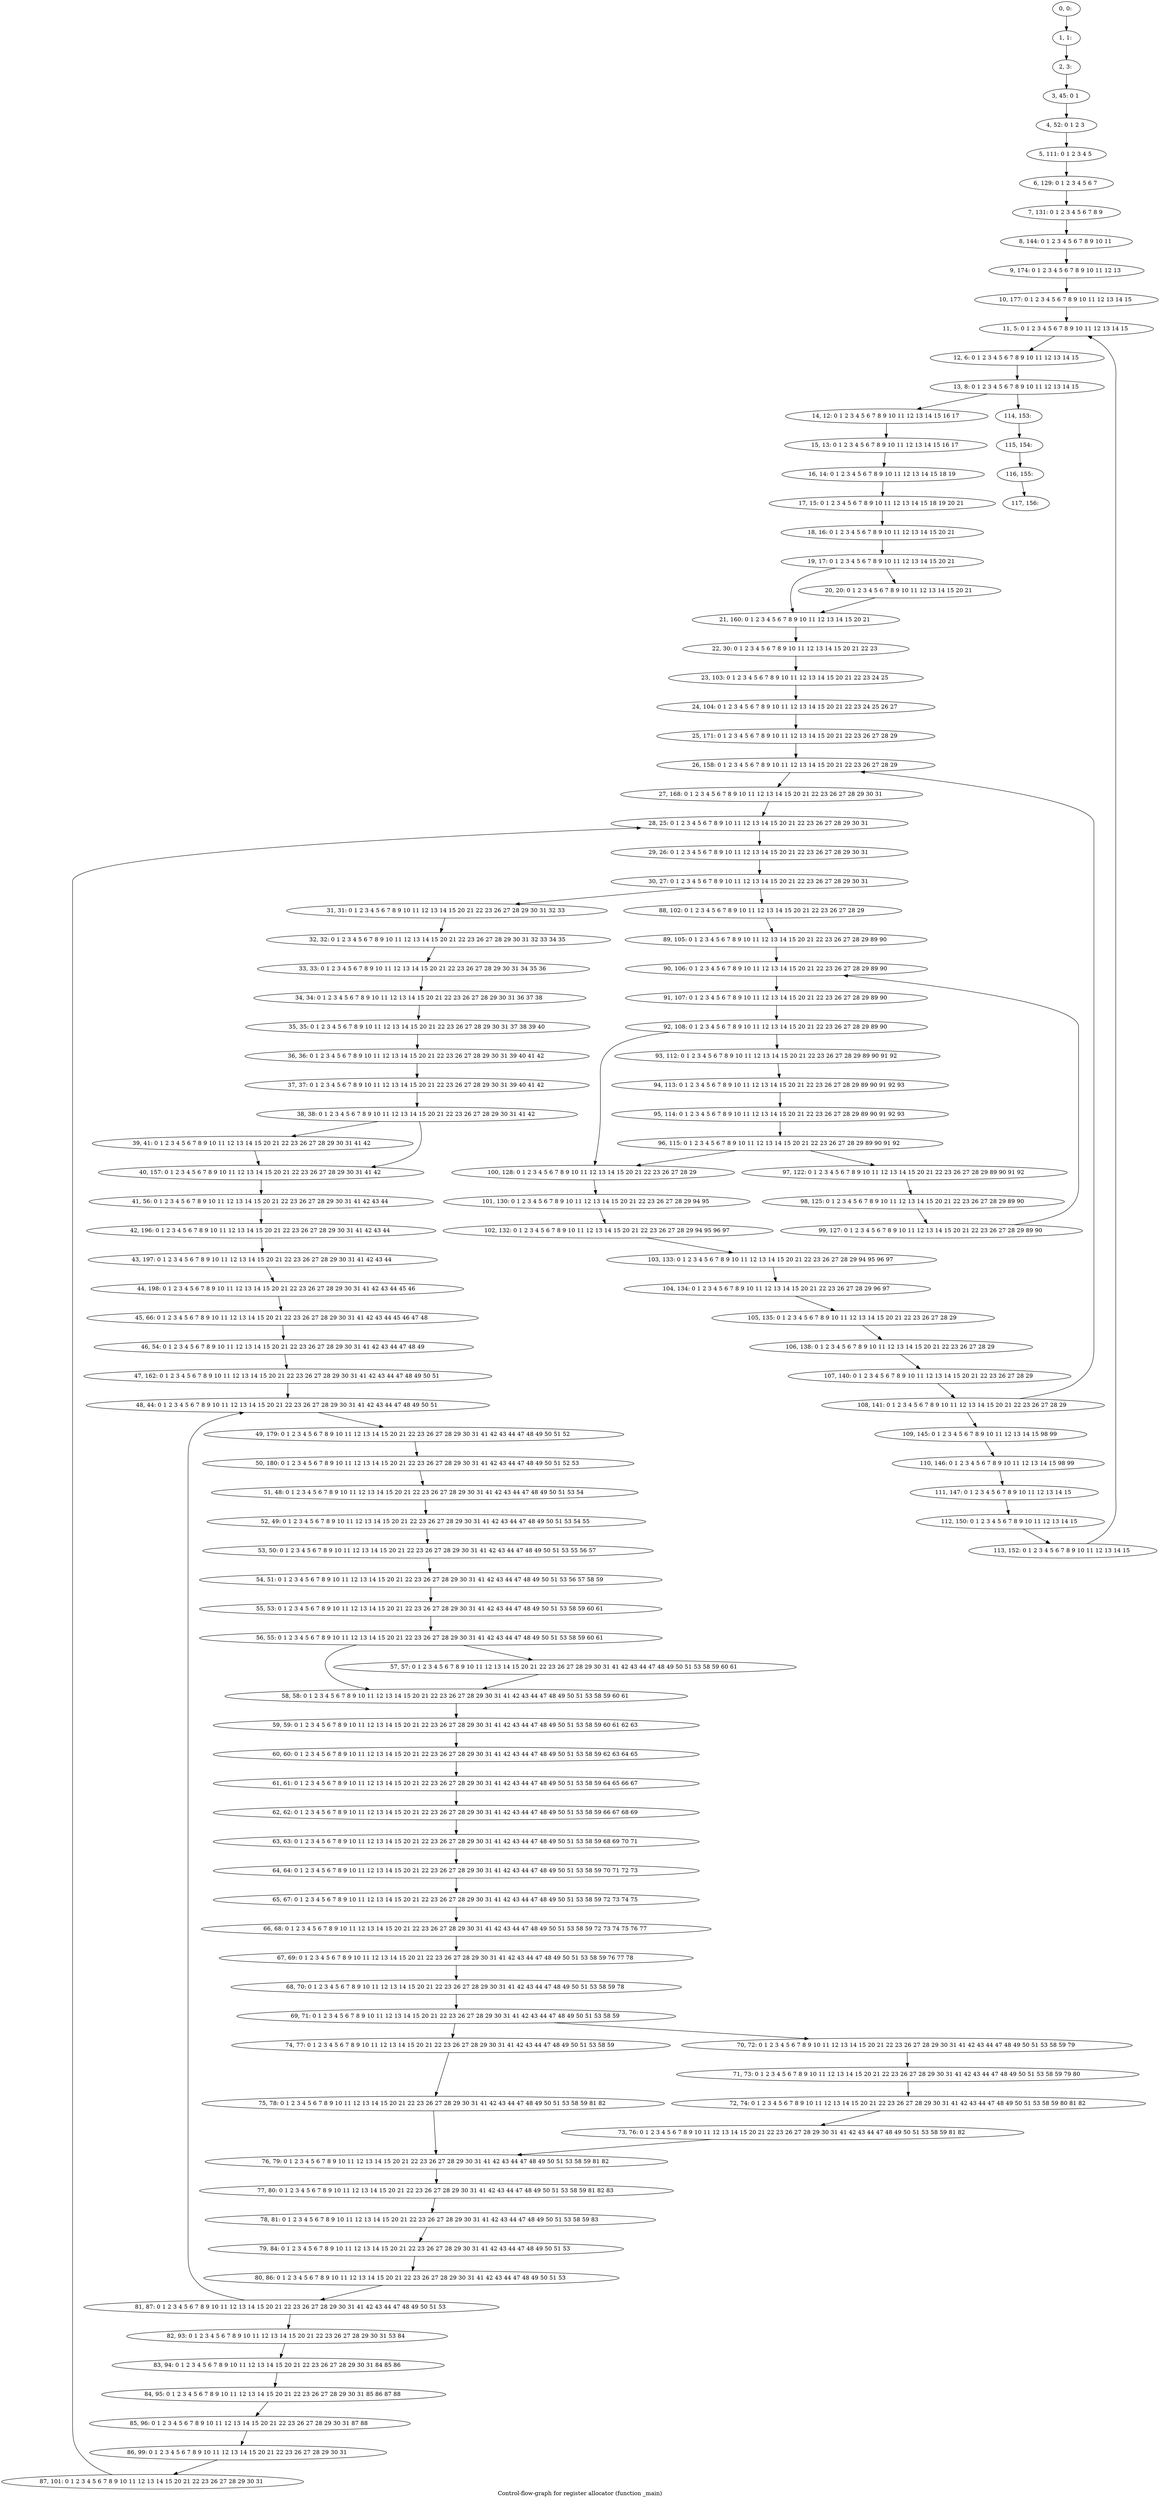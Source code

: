digraph G {
graph [label="Control-flow-graph for register allocator (function _main)"]
0[label="0, 0: "];
1[label="1, 1: "];
2[label="2, 3: "];
3[label="3, 45: 0 1 "];
4[label="4, 52: 0 1 2 3 "];
5[label="5, 111: 0 1 2 3 4 5 "];
6[label="6, 129: 0 1 2 3 4 5 6 7 "];
7[label="7, 131: 0 1 2 3 4 5 6 7 8 9 "];
8[label="8, 144: 0 1 2 3 4 5 6 7 8 9 10 11 "];
9[label="9, 174: 0 1 2 3 4 5 6 7 8 9 10 11 12 13 "];
10[label="10, 177: 0 1 2 3 4 5 6 7 8 9 10 11 12 13 14 15 "];
11[label="11, 5: 0 1 2 3 4 5 6 7 8 9 10 11 12 13 14 15 "];
12[label="12, 6: 0 1 2 3 4 5 6 7 8 9 10 11 12 13 14 15 "];
13[label="13, 8: 0 1 2 3 4 5 6 7 8 9 10 11 12 13 14 15 "];
14[label="14, 12: 0 1 2 3 4 5 6 7 8 9 10 11 12 13 14 15 16 17 "];
15[label="15, 13: 0 1 2 3 4 5 6 7 8 9 10 11 12 13 14 15 16 17 "];
16[label="16, 14: 0 1 2 3 4 5 6 7 8 9 10 11 12 13 14 15 18 19 "];
17[label="17, 15: 0 1 2 3 4 5 6 7 8 9 10 11 12 13 14 15 18 19 20 21 "];
18[label="18, 16: 0 1 2 3 4 5 6 7 8 9 10 11 12 13 14 15 20 21 "];
19[label="19, 17: 0 1 2 3 4 5 6 7 8 9 10 11 12 13 14 15 20 21 "];
20[label="20, 20: 0 1 2 3 4 5 6 7 8 9 10 11 12 13 14 15 20 21 "];
21[label="21, 160: 0 1 2 3 4 5 6 7 8 9 10 11 12 13 14 15 20 21 "];
22[label="22, 30: 0 1 2 3 4 5 6 7 8 9 10 11 12 13 14 15 20 21 22 23 "];
23[label="23, 103: 0 1 2 3 4 5 6 7 8 9 10 11 12 13 14 15 20 21 22 23 24 25 "];
24[label="24, 104: 0 1 2 3 4 5 6 7 8 9 10 11 12 13 14 15 20 21 22 23 24 25 26 27 "];
25[label="25, 171: 0 1 2 3 4 5 6 7 8 9 10 11 12 13 14 15 20 21 22 23 26 27 28 29 "];
26[label="26, 158: 0 1 2 3 4 5 6 7 8 9 10 11 12 13 14 15 20 21 22 23 26 27 28 29 "];
27[label="27, 168: 0 1 2 3 4 5 6 7 8 9 10 11 12 13 14 15 20 21 22 23 26 27 28 29 30 31 "];
28[label="28, 25: 0 1 2 3 4 5 6 7 8 9 10 11 12 13 14 15 20 21 22 23 26 27 28 29 30 31 "];
29[label="29, 26: 0 1 2 3 4 5 6 7 8 9 10 11 12 13 14 15 20 21 22 23 26 27 28 29 30 31 "];
30[label="30, 27: 0 1 2 3 4 5 6 7 8 9 10 11 12 13 14 15 20 21 22 23 26 27 28 29 30 31 "];
31[label="31, 31: 0 1 2 3 4 5 6 7 8 9 10 11 12 13 14 15 20 21 22 23 26 27 28 29 30 31 32 33 "];
32[label="32, 32: 0 1 2 3 4 5 6 7 8 9 10 11 12 13 14 15 20 21 22 23 26 27 28 29 30 31 32 33 34 35 "];
33[label="33, 33: 0 1 2 3 4 5 6 7 8 9 10 11 12 13 14 15 20 21 22 23 26 27 28 29 30 31 34 35 36 "];
34[label="34, 34: 0 1 2 3 4 5 6 7 8 9 10 11 12 13 14 15 20 21 22 23 26 27 28 29 30 31 36 37 38 "];
35[label="35, 35: 0 1 2 3 4 5 6 7 8 9 10 11 12 13 14 15 20 21 22 23 26 27 28 29 30 31 37 38 39 40 "];
36[label="36, 36: 0 1 2 3 4 5 6 7 8 9 10 11 12 13 14 15 20 21 22 23 26 27 28 29 30 31 39 40 41 42 "];
37[label="37, 37: 0 1 2 3 4 5 6 7 8 9 10 11 12 13 14 15 20 21 22 23 26 27 28 29 30 31 39 40 41 42 "];
38[label="38, 38: 0 1 2 3 4 5 6 7 8 9 10 11 12 13 14 15 20 21 22 23 26 27 28 29 30 31 41 42 "];
39[label="39, 41: 0 1 2 3 4 5 6 7 8 9 10 11 12 13 14 15 20 21 22 23 26 27 28 29 30 31 41 42 "];
40[label="40, 157: 0 1 2 3 4 5 6 7 8 9 10 11 12 13 14 15 20 21 22 23 26 27 28 29 30 31 41 42 "];
41[label="41, 56: 0 1 2 3 4 5 6 7 8 9 10 11 12 13 14 15 20 21 22 23 26 27 28 29 30 31 41 42 43 44 "];
42[label="42, 196: 0 1 2 3 4 5 6 7 8 9 10 11 12 13 14 15 20 21 22 23 26 27 28 29 30 31 41 42 43 44 "];
43[label="43, 197: 0 1 2 3 4 5 6 7 8 9 10 11 12 13 14 15 20 21 22 23 26 27 28 29 30 31 41 42 43 44 "];
44[label="44, 198: 0 1 2 3 4 5 6 7 8 9 10 11 12 13 14 15 20 21 22 23 26 27 28 29 30 31 41 42 43 44 45 46 "];
45[label="45, 66: 0 1 2 3 4 5 6 7 8 9 10 11 12 13 14 15 20 21 22 23 26 27 28 29 30 31 41 42 43 44 45 46 47 48 "];
46[label="46, 54: 0 1 2 3 4 5 6 7 8 9 10 11 12 13 14 15 20 21 22 23 26 27 28 29 30 31 41 42 43 44 47 48 49 "];
47[label="47, 162: 0 1 2 3 4 5 6 7 8 9 10 11 12 13 14 15 20 21 22 23 26 27 28 29 30 31 41 42 43 44 47 48 49 50 51 "];
48[label="48, 44: 0 1 2 3 4 5 6 7 8 9 10 11 12 13 14 15 20 21 22 23 26 27 28 29 30 31 41 42 43 44 47 48 49 50 51 "];
49[label="49, 179: 0 1 2 3 4 5 6 7 8 9 10 11 12 13 14 15 20 21 22 23 26 27 28 29 30 31 41 42 43 44 47 48 49 50 51 52 "];
50[label="50, 180: 0 1 2 3 4 5 6 7 8 9 10 11 12 13 14 15 20 21 22 23 26 27 28 29 30 31 41 42 43 44 47 48 49 50 51 52 53 "];
51[label="51, 48: 0 1 2 3 4 5 6 7 8 9 10 11 12 13 14 15 20 21 22 23 26 27 28 29 30 31 41 42 43 44 47 48 49 50 51 53 54 "];
52[label="52, 49: 0 1 2 3 4 5 6 7 8 9 10 11 12 13 14 15 20 21 22 23 26 27 28 29 30 31 41 42 43 44 47 48 49 50 51 53 54 55 "];
53[label="53, 50: 0 1 2 3 4 5 6 7 8 9 10 11 12 13 14 15 20 21 22 23 26 27 28 29 30 31 41 42 43 44 47 48 49 50 51 53 55 56 57 "];
54[label="54, 51: 0 1 2 3 4 5 6 7 8 9 10 11 12 13 14 15 20 21 22 23 26 27 28 29 30 31 41 42 43 44 47 48 49 50 51 53 56 57 58 59 "];
55[label="55, 53: 0 1 2 3 4 5 6 7 8 9 10 11 12 13 14 15 20 21 22 23 26 27 28 29 30 31 41 42 43 44 47 48 49 50 51 53 58 59 60 61 "];
56[label="56, 55: 0 1 2 3 4 5 6 7 8 9 10 11 12 13 14 15 20 21 22 23 26 27 28 29 30 31 41 42 43 44 47 48 49 50 51 53 58 59 60 61 "];
57[label="57, 57: 0 1 2 3 4 5 6 7 8 9 10 11 12 13 14 15 20 21 22 23 26 27 28 29 30 31 41 42 43 44 47 48 49 50 51 53 58 59 60 61 "];
58[label="58, 58: 0 1 2 3 4 5 6 7 8 9 10 11 12 13 14 15 20 21 22 23 26 27 28 29 30 31 41 42 43 44 47 48 49 50 51 53 58 59 60 61 "];
59[label="59, 59: 0 1 2 3 4 5 6 7 8 9 10 11 12 13 14 15 20 21 22 23 26 27 28 29 30 31 41 42 43 44 47 48 49 50 51 53 58 59 60 61 62 63 "];
60[label="60, 60: 0 1 2 3 4 5 6 7 8 9 10 11 12 13 14 15 20 21 22 23 26 27 28 29 30 31 41 42 43 44 47 48 49 50 51 53 58 59 62 63 64 65 "];
61[label="61, 61: 0 1 2 3 4 5 6 7 8 9 10 11 12 13 14 15 20 21 22 23 26 27 28 29 30 31 41 42 43 44 47 48 49 50 51 53 58 59 64 65 66 67 "];
62[label="62, 62: 0 1 2 3 4 5 6 7 8 9 10 11 12 13 14 15 20 21 22 23 26 27 28 29 30 31 41 42 43 44 47 48 49 50 51 53 58 59 66 67 68 69 "];
63[label="63, 63: 0 1 2 3 4 5 6 7 8 9 10 11 12 13 14 15 20 21 22 23 26 27 28 29 30 31 41 42 43 44 47 48 49 50 51 53 58 59 68 69 70 71 "];
64[label="64, 64: 0 1 2 3 4 5 6 7 8 9 10 11 12 13 14 15 20 21 22 23 26 27 28 29 30 31 41 42 43 44 47 48 49 50 51 53 58 59 70 71 72 73 "];
65[label="65, 67: 0 1 2 3 4 5 6 7 8 9 10 11 12 13 14 15 20 21 22 23 26 27 28 29 30 31 41 42 43 44 47 48 49 50 51 53 58 59 72 73 74 75 "];
66[label="66, 68: 0 1 2 3 4 5 6 7 8 9 10 11 12 13 14 15 20 21 22 23 26 27 28 29 30 31 41 42 43 44 47 48 49 50 51 53 58 59 72 73 74 75 76 77 "];
67[label="67, 69: 0 1 2 3 4 5 6 7 8 9 10 11 12 13 14 15 20 21 22 23 26 27 28 29 30 31 41 42 43 44 47 48 49 50 51 53 58 59 76 77 78 "];
68[label="68, 70: 0 1 2 3 4 5 6 7 8 9 10 11 12 13 14 15 20 21 22 23 26 27 28 29 30 31 41 42 43 44 47 48 49 50 51 53 58 59 78 "];
69[label="69, 71: 0 1 2 3 4 5 6 7 8 9 10 11 12 13 14 15 20 21 22 23 26 27 28 29 30 31 41 42 43 44 47 48 49 50 51 53 58 59 "];
70[label="70, 72: 0 1 2 3 4 5 6 7 8 9 10 11 12 13 14 15 20 21 22 23 26 27 28 29 30 31 41 42 43 44 47 48 49 50 51 53 58 59 79 "];
71[label="71, 73: 0 1 2 3 4 5 6 7 8 9 10 11 12 13 14 15 20 21 22 23 26 27 28 29 30 31 41 42 43 44 47 48 49 50 51 53 58 59 79 80 "];
72[label="72, 74: 0 1 2 3 4 5 6 7 8 9 10 11 12 13 14 15 20 21 22 23 26 27 28 29 30 31 41 42 43 44 47 48 49 50 51 53 58 59 80 81 82 "];
73[label="73, 76: 0 1 2 3 4 5 6 7 8 9 10 11 12 13 14 15 20 21 22 23 26 27 28 29 30 31 41 42 43 44 47 48 49 50 51 53 58 59 81 82 "];
74[label="74, 77: 0 1 2 3 4 5 6 7 8 9 10 11 12 13 14 15 20 21 22 23 26 27 28 29 30 31 41 42 43 44 47 48 49 50 51 53 58 59 "];
75[label="75, 78: 0 1 2 3 4 5 6 7 8 9 10 11 12 13 14 15 20 21 22 23 26 27 28 29 30 31 41 42 43 44 47 48 49 50 51 53 58 59 81 82 "];
76[label="76, 79: 0 1 2 3 4 5 6 7 8 9 10 11 12 13 14 15 20 21 22 23 26 27 28 29 30 31 41 42 43 44 47 48 49 50 51 53 58 59 81 82 "];
77[label="77, 80: 0 1 2 3 4 5 6 7 8 9 10 11 12 13 14 15 20 21 22 23 26 27 28 29 30 31 41 42 43 44 47 48 49 50 51 53 58 59 81 82 83 "];
78[label="78, 81: 0 1 2 3 4 5 6 7 8 9 10 11 12 13 14 15 20 21 22 23 26 27 28 29 30 31 41 42 43 44 47 48 49 50 51 53 58 59 83 "];
79[label="79, 84: 0 1 2 3 4 5 6 7 8 9 10 11 12 13 14 15 20 21 22 23 26 27 28 29 30 31 41 42 43 44 47 48 49 50 51 53 "];
80[label="80, 86: 0 1 2 3 4 5 6 7 8 9 10 11 12 13 14 15 20 21 22 23 26 27 28 29 30 31 41 42 43 44 47 48 49 50 51 53 "];
81[label="81, 87: 0 1 2 3 4 5 6 7 8 9 10 11 12 13 14 15 20 21 22 23 26 27 28 29 30 31 41 42 43 44 47 48 49 50 51 53 "];
82[label="82, 93: 0 1 2 3 4 5 6 7 8 9 10 11 12 13 14 15 20 21 22 23 26 27 28 29 30 31 53 84 "];
83[label="83, 94: 0 1 2 3 4 5 6 7 8 9 10 11 12 13 14 15 20 21 22 23 26 27 28 29 30 31 84 85 86 "];
84[label="84, 95: 0 1 2 3 4 5 6 7 8 9 10 11 12 13 14 15 20 21 22 23 26 27 28 29 30 31 85 86 87 88 "];
85[label="85, 96: 0 1 2 3 4 5 6 7 8 9 10 11 12 13 14 15 20 21 22 23 26 27 28 29 30 31 87 88 "];
86[label="86, 99: 0 1 2 3 4 5 6 7 8 9 10 11 12 13 14 15 20 21 22 23 26 27 28 29 30 31 "];
87[label="87, 101: 0 1 2 3 4 5 6 7 8 9 10 11 12 13 14 15 20 21 22 23 26 27 28 29 30 31 "];
88[label="88, 102: 0 1 2 3 4 5 6 7 8 9 10 11 12 13 14 15 20 21 22 23 26 27 28 29 "];
89[label="89, 105: 0 1 2 3 4 5 6 7 8 9 10 11 12 13 14 15 20 21 22 23 26 27 28 29 89 90 "];
90[label="90, 106: 0 1 2 3 4 5 6 7 8 9 10 11 12 13 14 15 20 21 22 23 26 27 28 29 89 90 "];
91[label="91, 107: 0 1 2 3 4 5 6 7 8 9 10 11 12 13 14 15 20 21 22 23 26 27 28 29 89 90 "];
92[label="92, 108: 0 1 2 3 4 5 6 7 8 9 10 11 12 13 14 15 20 21 22 23 26 27 28 29 89 90 "];
93[label="93, 112: 0 1 2 3 4 5 6 7 8 9 10 11 12 13 14 15 20 21 22 23 26 27 28 29 89 90 91 92 "];
94[label="94, 113: 0 1 2 3 4 5 6 7 8 9 10 11 12 13 14 15 20 21 22 23 26 27 28 29 89 90 91 92 93 "];
95[label="95, 114: 0 1 2 3 4 5 6 7 8 9 10 11 12 13 14 15 20 21 22 23 26 27 28 29 89 90 91 92 93 "];
96[label="96, 115: 0 1 2 3 4 5 6 7 8 9 10 11 12 13 14 15 20 21 22 23 26 27 28 29 89 90 91 92 "];
97[label="97, 122: 0 1 2 3 4 5 6 7 8 9 10 11 12 13 14 15 20 21 22 23 26 27 28 29 89 90 91 92 "];
98[label="98, 125: 0 1 2 3 4 5 6 7 8 9 10 11 12 13 14 15 20 21 22 23 26 27 28 29 89 90 "];
99[label="99, 127: 0 1 2 3 4 5 6 7 8 9 10 11 12 13 14 15 20 21 22 23 26 27 28 29 89 90 "];
100[label="100, 128: 0 1 2 3 4 5 6 7 8 9 10 11 12 13 14 15 20 21 22 23 26 27 28 29 "];
101[label="101, 130: 0 1 2 3 4 5 6 7 8 9 10 11 12 13 14 15 20 21 22 23 26 27 28 29 94 95 "];
102[label="102, 132: 0 1 2 3 4 5 6 7 8 9 10 11 12 13 14 15 20 21 22 23 26 27 28 29 94 95 96 97 "];
103[label="103, 133: 0 1 2 3 4 5 6 7 8 9 10 11 12 13 14 15 20 21 22 23 26 27 28 29 94 95 96 97 "];
104[label="104, 134: 0 1 2 3 4 5 6 7 8 9 10 11 12 13 14 15 20 21 22 23 26 27 28 29 96 97 "];
105[label="105, 135: 0 1 2 3 4 5 6 7 8 9 10 11 12 13 14 15 20 21 22 23 26 27 28 29 "];
106[label="106, 138: 0 1 2 3 4 5 6 7 8 9 10 11 12 13 14 15 20 21 22 23 26 27 28 29 "];
107[label="107, 140: 0 1 2 3 4 5 6 7 8 9 10 11 12 13 14 15 20 21 22 23 26 27 28 29 "];
108[label="108, 141: 0 1 2 3 4 5 6 7 8 9 10 11 12 13 14 15 20 21 22 23 26 27 28 29 "];
109[label="109, 145: 0 1 2 3 4 5 6 7 8 9 10 11 12 13 14 15 98 99 "];
110[label="110, 146: 0 1 2 3 4 5 6 7 8 9 10 11 12 13 14 15 98 99 "];
111[label="111, 147: 0 1 2 3 4 5 6 7 8 9 10 11 12 13 14 15 "];
112[label="112, 150: 0 1 2 3 4 5 6 7 8 9 10 11 12 13 14 15 "];
113[label="113, 152: 0 1 2 3 4 5 6 7 8 9 10 11 12 13 14 15 "];
114[label="114, 153: "];
115[label="115, 154: "];
116[label="116, 155: "];
117[label="117, 156: "];
0->1 ;
1->2 ;
2->3 ;
3->4 ;
4->5 ;
5->6 ;
6->7 ;
7->8 ;
8->9 ;
9->10 ;
10->11 ;
11->12 ;
12->13 ;
13->14 ;
13->114 ;
14->15 ;
15->16 ;
16->17 ;
17->18 ;
18->19 ;
19->20 ;
19->21 ;
20->21 ;
21->22 ;
22->23 ;
23->24 ;
24->25 ;
25->26 ;
26->27 ;
27->28 ;
28->29 ;
29->30 ;
30->31 ;
30->88 ;
31->32 ;
32->33 ;
33->34 ;
34->35 ;
35->36 ;
36->37 ;
37->38 ;
38->39 ;
38->40 ;
39->40 ;
40->41 ;
41->42 ;
42->43 ;
43->44 ;
44->45 ;
45->46 ;
46->47 ;
47->48 ;
48->49 ;
49->50 ;
50->51 ;
51->52 ;
52->53 ;
53->54 ;
54->55 ;
55->56 ;
56->57 ;
56->58 ;
57->58 ;
58->59 ;
59->60 ;
60->61 ;
61->62 ;
62->63 ;
63->64 ;
64->65 ;
65->66 ;
66->67 ;
67->68 ;
68->69 ;
69->70 ;
69->74 ;
70->71 ;
71->72 ;
72->73 ;
73->76 ;
74->75 ;
75->76 ;
76->77 ;
77->78 ;
78->79 ;
79->80 ;
80->81 ;
81->82 ;
81->48 ;
82->83 ;
83->84 ;
84->85 ;
85->86 ;
86->87 ;
87->28 ;
88->89 ;
89->90 ;
90->91 ;
91->92 ;
92->93 ;
92->100 ;
93->94 ;
94->95 ;
95->96 ;
96->97 ;
96->100 ;
97->98 ;
98->99 ;
99->90 ;
100->101 ;
101->102 ;
102->103 ;
103->104 ;
104->105 ;
105->106 ;
106->107 ;
107->108 ;
108->109 ;
108->26 ;
109->110 ;
110->111 ;
111->112 ;
112->113 ;
113->11 ;
114->115 ;
115->116 ;
116->117 ;
}
